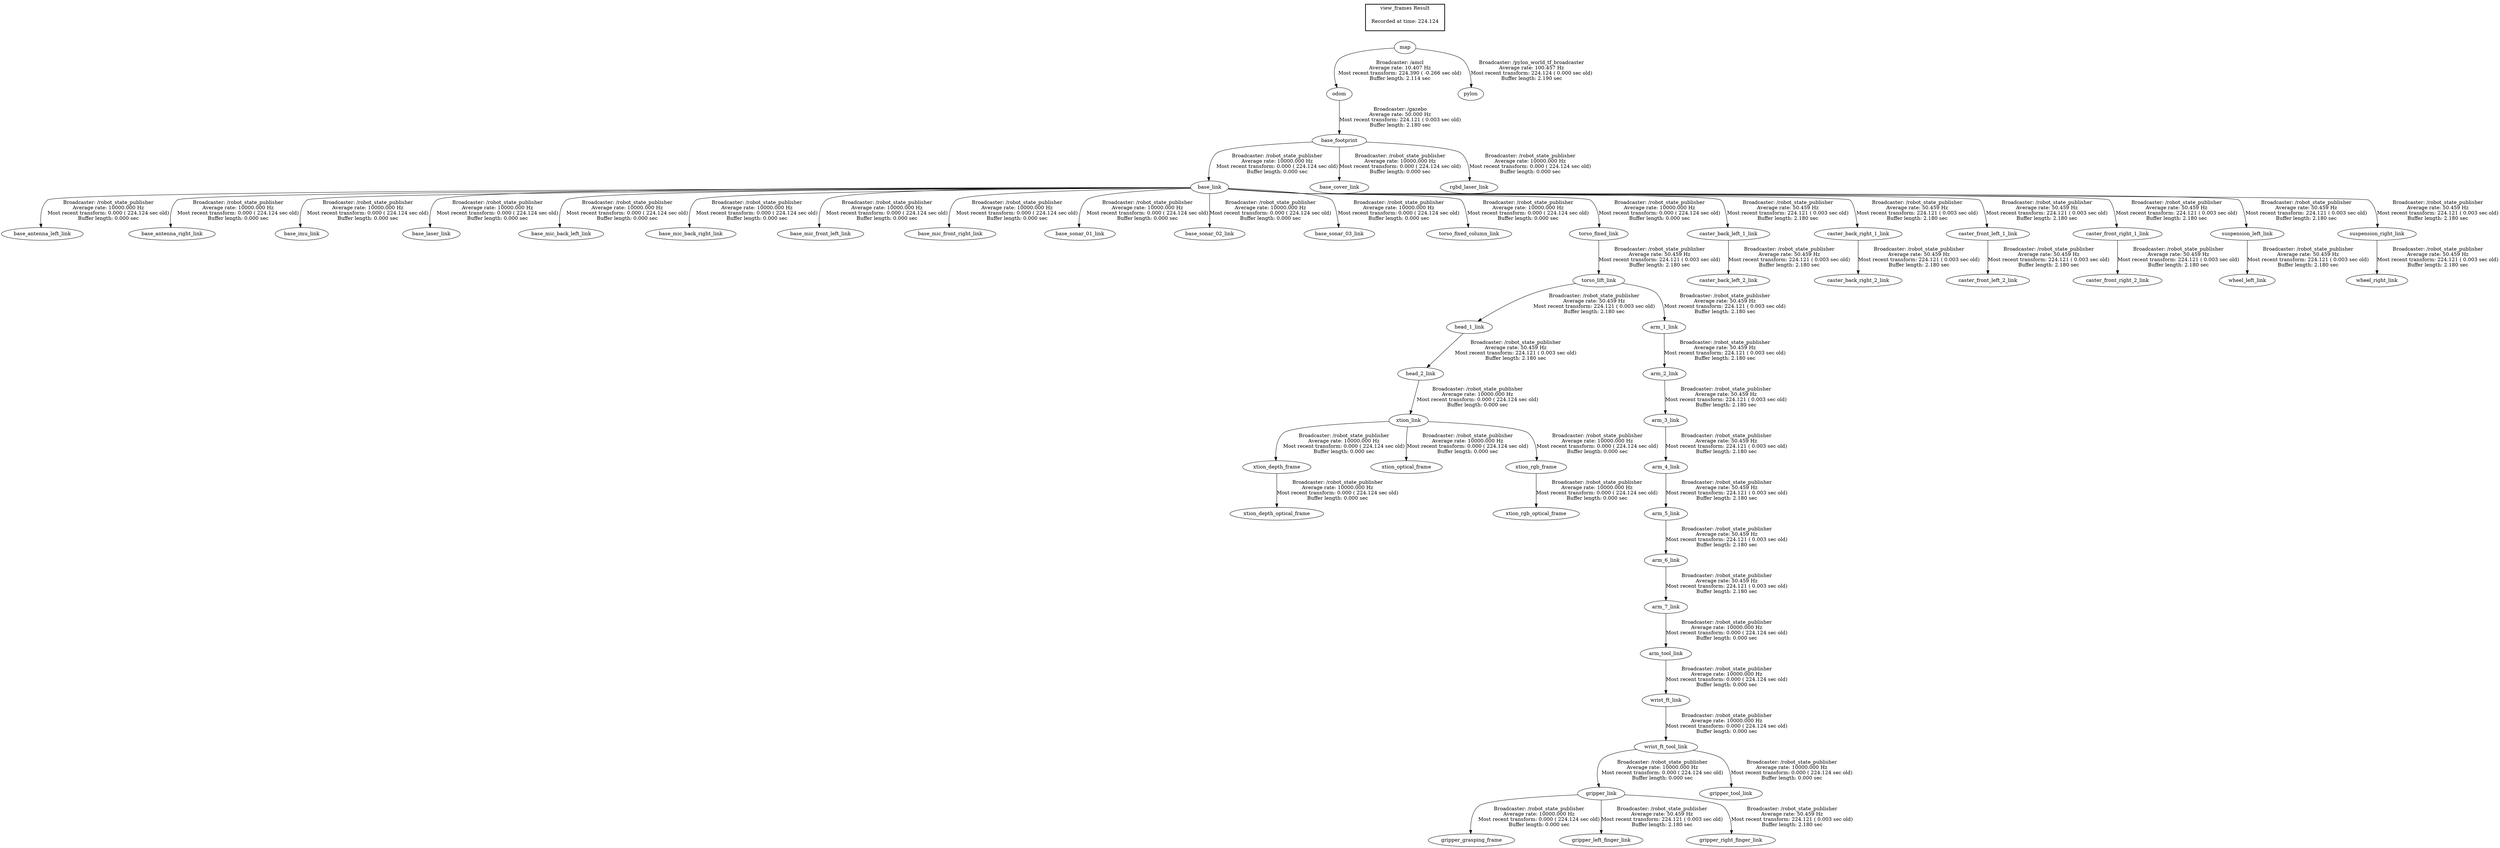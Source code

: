 digraph G {
"arm_7_link" -> "arm_tool_link"[label="Broadcaster: /robot_state_publisher\nAverage rate: 10000.000 Hz\nMost recent transform: 0.000 ( 224.124 sec old)\nBuffer length: 0.000 sec\n"];
"arm_6_link" -> "arm_7_link"[label="Broadcaster: /robot_state_publisher\nAverage rate: 50.459 Hz\nMost recent transform: 224.121 ( 0.003 sec old)\nBuffer length: 2.180 sec\n"];
"base_link" -> "base_antenna_left_link"[label="Broadcaster: /robot_state_publisher\nAverage rate: 10000.000 Hz\nMost recent transform: 0.000 ( 224.124 sec old)\nBuffer length: 0.000 sec\n"];
"base_footprint" -> "base_link"[label="Broadcaster: /robot_state_publisher\nAverage rate: 10000.000 Hz\nMost recent transform: 0.000 ( 224.124 sec old)\nBuffer length: 0.000 sec\n"];
"base_link" -> "base_antenna_right_link"[label="Broadcaster: /robot_state_publisher\nAverage rate: 10000.000 Hz\nMost recent transform: 0.000 ( 224.124 sec old)\nBuffer length: 0.000 sec\n"];
"odom" -> "base_footprint"[label="Broadcaster: /gazebo\nAverage rate: 50.000 Hz\nMost recent transform: 224.121 ( 0.003 sec old)\nBuffer length: 2.180 sec\n"];
"base_link" -> "base_imu_link"[label="Broadcaster: /robot_state_publisher\nAverage rate: 10000.000 Hz\nMost recent transform: 0.000 ( 224.124 sec old)\nBuffer length: 0.000 sec\n"];
"base_link" -> "base_laser_link"[label="Broadcaster: /robot_state_publisher\nAverage rate: 10000.000 Hz\nMost recent transform: 0.000 ( 224.124 sec old)\nBuffer length: 0.000 sec\n"];
"base_link" -> "base_mic_back_left_link"[label="Broadcaster: /robot_state_publisher\nAverage rate: 10000.000 Hz\nMost recent transform: 0.000 ( 224.124 sec old)\nBuffer length: 0.000 sec\n"];
"base_link" -> "base_mic_back_right_link"[label="Broadcaster: /robot_state_publisher\nAverage rate: 10000.000 Hz\nMost recent transform: 0.000 ( 224.124 sec old)\nBuffer length: 0.000 sec\n"];
"base_link" -> "base_mic_front_left_link"[label="Broadcaster: /robot_state_publisher\nAverage rate: 10000.000 Hz\nMost recent transform: 0.000 ( 224.124 sec old)\nBuffer length: 0.000 sec\n"];
"base_link" -> "base_mic_front_right_link"[label="Broadcaster: /robot_state_publisher\nAverage rate: 10000.000 Hz\nMost recent transform: 0.000 ( 224.124 sec old)\nBuffer length: 0.000 sec\n"];
"base_link" -> "base_sonar_01_link"[label="Broadcaster: /robot_state_publisher\nAverage rate: 10000.000 Hz\nMost recent transform: 0.000 ( 224.124 sec old)\nBuffer length: 0.000 sec\n"];
"base_link" -> "base_sonar_02_link"[label="Broadcaster: /robot_state_publisher\nAverage rate: 10000.000 Hz\nMost recent transform: 0.000 ( 224.124 sec old)\nBuffer length: 0.000 sec\n"];
"base_link" -> "base_sonar_03_link"[label="Broadcaster: /robot_state_publisher\nAverage rate: 10000.000 Hz\nMost recent transform: 0.000 ( 224.124 sec old)\nBuffer length: 0.000 sec\n"];
"base_footprint" -> "base_cover_link"[label="Broadcaster: /robot_state_publisher\nAverage rate: 10000.000 Hz\nMost recent transform: 0.000 ( 224.124 sec old)\nBuffer length: 0.000 sec\n"];
"gripper_link" -> "gripper_grasping_frame"[label="Broadcaster: /robot_state_publisher\nAverage rate: 10000.000 Hz\nMost recent transform: 0.000 ( 224.124 sec old)\nBuffer length: 0.000 sec\n"];
"wrist_ft_tool_link" -> "gripper_link"[label="Broadcaster: /robot_state_publisher\nAverage rate: 10000.000 Hz\nMost recent transform: 0.000 ( 224.124 sec old)\nBuffer length: 0.000 sec\n"];
"wrist_ft_link" -> "wrist_ft_tool_link"[label="Broadcaster: /robot_state_publisher\nAverage rate: 10000.000 Hz\nMost recent transform: 0.000 ( 224.124 sec old)\nBuffer length: 0.000 sec\n"];
"wrist_ft_tool_link" -> "gripper_tool_link"[label="Broadcaster: /robot_state_publisher\nAverage rate: 10000.000 Hz\nMost recent transform: 0.000 ( 224.124 sec old)\nBuffer length: 0.000 sec\n"];
"base_footprint" -> "rgbd_laser_link"[label="Broadcaster: /robot_state_publisher\nAverage rate: 10000.000 Hz\nMost recent transform: 0.000 ( 224.124 sec old)\nBuffer length: 0.000 sec\n"];
"base_link" -> "torso_fixed_column_link"[label="Broadcaster: /robot_state_publisher\nAverage rate: 10000.000 Hz\nMost recent transform: 0.000 ( 224.124 sec old)\nBuffer length: 0.000 sec\n"];
"base_link" -> "torso_fixed_link"[label="Broadcaster: /robot_state_publisher\nAverage rate: 10000.000 Hz\nMost recent transform: 0.000 ( 224.124 sec old)\nBuffer length: 0.000 sec\n"];
"arm_tool_link" -> "wrist_ft_link"[label="Broadcaster: /robot_state_publisher\nAverage rate: 10000.000 Hz\nMost recent transform: 0.000 ( 224.124 sec old)\nBuffer length: 0.000 sec\n"];
"xtion_link" -> "xtion_depth_frame"[label="Broadcaster: /robot_state_publisher\nAverage rate: 10000.000 Hz\nMost recent transform: 0.000 ( 224.124 sec old)\nBuffer length: 0.000 sec\n"];
"head_2_link" -> "xtion_link"[label="Broadcaster: /robot_state_publisher\nAverage rate: 10000.000 Hz\nMost recent transform: 0.000 ( 224.124 sec old)\nBuffer length: 0.000 sec\n"];
"xtion_depth_frame" -> "xtion_depth_optical_frame"[label="Broadcaster: /robot_state_publisher\nAverage rate: 10000.000 Hz\nMost recent transform: 0.000 ( 224.124 sec old)\nBuffer length: 0.000 sec\n"];
"head_1_link" -> "head_2_link"[label="Broadcaster: /robot_state_publisher\nAverage rate: 50.459 Hz\nMost recent transform: 224.121 ( 0.003 sec old)\nBuffer length: 2.180 sec\n"];
"xtion_link" -> "xtion_optical_frame"[label="Broadcaster: /robot_state_publisher\nAverage rate: 10000.000 Hz\nMost recent transform: 0.000 ( 224.124 sec old)\nBuffer length: 0.000 sec\n"];
"xtion_link" -> "xtion_rgb_frame"[label="Broadcaster: /robot_state_publisher\nAverage rate: 10000.000 Hz\nMost recent transform: 0.000 ( 224.124 sec old)\nBuffer length: 0.000 sec\n"];
"xtion_rgb_frame" -> "xtion_rgb_optical_frame"[label="Broadcaster: /robot_state_publisher\nAverage rate: 10000.000 Hz\nMost recent transform: 0.000 ( 224.124 sec old)\nBuffer length: 0.000 sec\n"];
"map" -> "pylon"[label="Broadcaster: /pylon_world_tf_broadcaster\nAverage rate: 100.457 Hz\nMost recent transform: 224.124 ( 0.000 sec old)\nBuffer length: 2.190 sec\n"];
"torso_lift_link" -> "arm_1_link"[label="Broadcaster: /robot_state_publisher\nAverage rate: 50.459 Hz\nMost recent transform: 224.121 ( 0.003 sec old)\nBuffer length: 2.180 sec\n"];
"torso_fixed_link" -> "torso_lift_link"[label="Broadcaster: /robot_state_publisher\nAverage rate: 50.459 Hz\nMost recent transform: 224.121 ( 0.003 sec old)\nBuffer length: 2.180 sec\n"];
"arm_1_link" -> "arm_2_link"[label="Broadcaster: /robot_state_publisher\nAverage rate: 50.459 Hz\nMost recent transform: 224.121 ( 0.003 sec old)\nBuffer length: 2.180 sec\n"];
"arm_2_link" -> "arm_3_link"[label="Broadcaster: /robot_state_publisher\nAverage rate: 50.459 Hz\nMost recent transform: 224.121 ( 0.003 sec old)\nBuffer length: 2.180 sec\n"];
"arm_3_link" -> "arm_4_link"[label="Broadcaster: /robot_state_publisher\nAverage rate: 50.459 Hz\nMost recent transform: 224.121 ( 0.003 sec old)\nBuffer length: 2.180 sec\n"];
"arm_4_link" -> "arm_5_link"[label="Broadcaster: /robot_state_publisher\nAverage rate: 50.459 Hz\nMost recent transform: 224.121 ( 0.003 sec old)\nBuffer length: 2.180 sec\n"];
"arm_5_link" -> "arm_6_link"[label="Broadcaster: /robot_state_publisher\nAverage rate: 50.459 Hz\nMost recent transform: 224.121 ( 0.003 sec old)\nBuffer length: 2.180 sec\n"];
"base_link" -> "caster_back_left_1_link"[label="Broadcaster: /robot_state_publisher\nAverage rate: 50.459 Hz\nMost recent transform: 224.121 ( 0.003 sec old)\nBuffer length: 2.180 sec\n"];
"caster_back_left_1_link" -> "caster_back_left_2_link"[label="Broadcaster: /robot_state_publisher\nAverage rate: 50.459 Hz\nMost recent transform: 224.121 ( 0.003 sec old)\nBuffer length: 2.180 sec\n"];
"base_link" -> "caster_back_right_1_link"[label="Broadcaster: /robot_state_publisher\nAverage rate: 50.459 Hz\nMost recent transform: 224.121 ( 0.003 sec old)\nBuffer length: 2.180 sec\n"];
"caster_back_right_1_link" -> "caster_back_right_2_link"[label="Broadcaster: /robot_state_publisher\nAverage rate: 50.459 Hz\nMost recent transform: 224.121 ( 0.003 sec old)\nBuffer length: 2.180 sec\n"];
"base_link" -> "caster_front_left_1_link"[label="Broadcaster: /robot_state_publisher\nAverage rate: 50.459 Hz\nMost recent transform: 224.121 ( 0.003 sec old)\nBuffer length: 2.180 sec\n"];
"caster_front_left_1_link" -> "caster_front_left_2_link"[label="Broadcaster: /robot_state_publisher\nAverage rate: 50.459 Hz\nMost recent transform: 224.121 ( 0.003 sec old)\nBuffer length: 2.180 sec\n"];
"base_link" -> "caster_front_right_1_link"[label="Broadcaster: /robot_state_publisher\nAverage rate: 50.459 Hz\nMost recent transform: 224.121 ( 0.003 sec old)\nBuffer length: 2.180 sec\n"];
"caster_front_right_1_link" -> "caster_front_right_2_link"[label="Broadcaster: /robot_state_publisher\nAverage rate: 50.459 Hz\nMost recent transform: 224.121 ( 0.003 sec old)\nBuffer length: 2.180 sec\n"];
"gripper_link" -> "gripper_left_finger_link"[label="Broadcaster: /robot_state_publisher\nAverage rate: 50.459 Hz\nMost recent transform: 224.121 ( 0.003 sec old)\nBuffer length: 2.180 sec\n"];
"gripper_link" -> "gripper_right_finger_link"[label="Broadcaster: /robot_state_publisher\nAverage rate: 50.459 Hz\nMost recent transform: 224.121 ( 0.003 sec old)\nBuffer length: 2.180 sec\n"];
"torso_lift_link" -> "head_1_link"[label="Broadcaster: /robot_state_publisher\nAverage rate: 50.459 Hz\nMost recent transform: 224.121 ( 0.003 sec old)\nBuffer length: 2.180 sec\n"];
"base_link" -> "suspension_left_link"[label="Broadcaster: /robot_state_publisher\nAverage rate: 50.459 Hz\nMost recent transform: 224.121 ( 0.003 sec old)\nBuffer length: 2.180 sec\n"];
"base_link" -> "suspension_right_link"[label="Broadcaster: /robot_state_publisher\nAverage rate: 50.459 Hz\nMost recent transform: 224.121 ( 0.003 sec old)\nBuffer length: 2.180 sec\n"];
"suspension_left_link" -> "wheel_left_link"[label="Broadcaster: /robot_state_publisher\nAverage rate: 50.459 Hz\nMost recent transform: 224.121 ( 0.003 sec old)\nBuffer length: 2.180 sec\n"];
"suspension_right_link" -> "wheel_right_link"[label="Broadcaster: /robot_state_publisher\nAverage rate: 50.459 Hz\nMost recent transform: 224.121 ( 0.003 sec old)\nBuffer length: 2.180 sec\n"];
"map" -> "odom"[label="Broadcaster: /amcl\nAverage rate: 10.407 Hz\nMost recent transform: 224.390 ( -0.266 sec old)\nBuffer length: 2.114 sec\n"];
edge [style=invis];
 subgraph cluster_legend { style=bold; color=black; label ="view_frames Result";
"Recorded at time: 224.124"[ shape=plaintext ] ;
 }->"map";
}